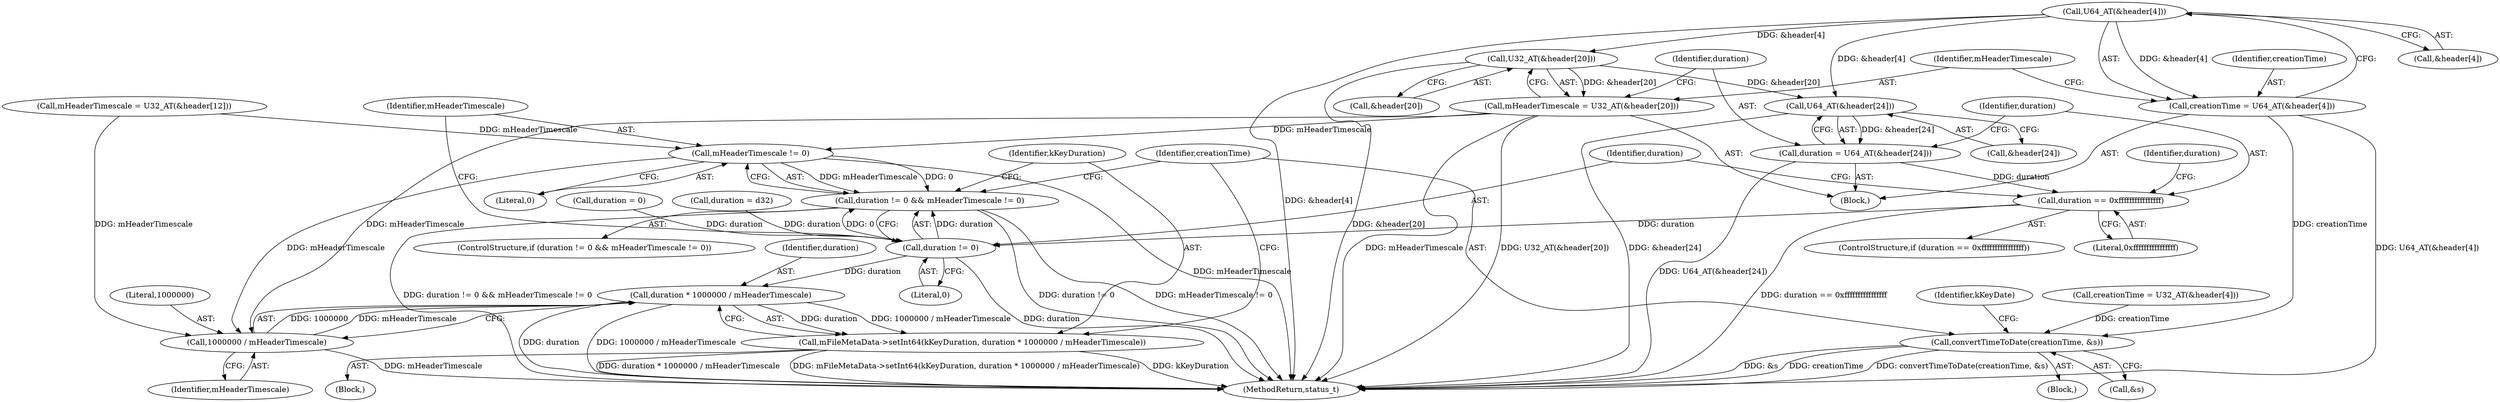 digraph "0_Android_f81038006b4c59a5a148dcad887371206033c28f_2@array" {
"1002673" [label="(Call,U64_AT(&header[4]))"];
"1002671" [label="(Call,creationTime = U64_AT(&header[4]))"];
"1002762" [label="(Call,convertTimeToDate(creationTime, &s))"];
"1002680" [label="(Call,U32_AT(&header[20]))"];
"1002678" [label="(Call,mHeaderTimescale = U32_AT(&header[20]))"];
"1002750" [label="(Call,mHeaderTimescale != 0)"];
"1002746" [label="(Call,duration != 0 && mHeaderTimescale != 0)"];
"1002758" [label="(Call,1000000 / mHeaderTimescale)"];
"1002756" [label="(Call,duration * 1000000 / mHeaderTimescale)"];
"1002754" [label="(Call,mFileMetaData->setInt64(kKeyDuration, duration * 1000000 / mHeaderTimescale))"];
"1002687" [label="(Call,U64_AT(&header[24]))"];
"1002685" [label="(Call,duration = U64_AT(&header[24]))"];
"1002693" [label="(Call,duration == 0xffffffffffffffff)"];
"1002747" [label="(Call,duration != 0)"];
"1002754" [label="(Call,mFileMetaData->setInt64(kKeyDuration, duration * 1000000 / mHeaderTimescale))"];
"1002747" [label="(Call,duration != 0)"];
"1002692" [label="(ControlStructure,if (duration == 0xffffffffffffffff))"];
"1003289" [label="(MethodReturn,status_t)"];
"1002756" [label="(Call,duration * 1000000 / mHeaderTimescale)"];
"1002688" [label="(Call,&header[24])"];
"1002748" [label="(Identifier,duration)"];
"1002679" [label="(Identifier,mHeaderTimescale)"];
"1002758" [label="(Call,1000000 / mHeaderTimescale)"];
"1002752" [label="(Literal,0)"];
"1002697" [label="(Call,duration = 0)"];
"1002763" [label="(Identifier,creationTime)"];
"1002764" [label="(Call,&s)"];
"1002672" [label="(Identifier,creationTime)"];
"1002767" [label="(Identifier,kKeyDate)"];
"1002746" [label="(Call,duration != 0 && mHeaderTimescale != 0)"];
"1002685" [label="(Call,duration = U64_AT(&header[24]))"];
"1002749" [label="(Literal,0)"];
"1002757" [label="(Identifier,duration)"];
"1002687" [label="(Call,U64_AT(&header[24]))"];
"1002760" [label="(Identifier,mHeaderTimescale)"];
"1002686" [label="(Identifier,duration)"];
"1002698" [label="(Identifier,duration)"];
"1002759" [label="(Literal,1000000)"];
"1002755" [label="(Identifier,kKeyDuration)"];
"1002671" [label="(Call,creationTime = U64_AT(&header[4]))"];
"1002670" [label="(Block,)"];
"1002680" [label="(Call,U32_AT(&header[20]))"];
"1002762" [label="(Call,convertTimeToDate(creationTime, &s))"];
"1002694" [label="(Identifier,duration)"];
"1002693" [label="(Call,duration == 0xffffffffffffffff)"];
"1002695" [label="(Literal,0xffffffffffffffff)"];
"1002750" [label="(Call,mHeaderTimescale != 0)"];
"1002719" [label="(Call,mHeaderTimescale = U32_AT(&header[12]))"];
"1002745" [label="(ControlStructure,if (duration != 0 && mHeaderTimescale != 0))"];
"1002712" [label="(Call,creationTime = U32_AT(&header[4]))"];
"1002632" [label="(Block,)"];
"1002681" [label="(Call,&header[20])"];
"1002674" [label="(Call,&header[4])"];
"1002753" [label="(Block,)"];
"1002751" [label="(Identifier,mHeaderTimescale)"];
"1002673" [label="(Call,U64_AT(&header[4]))"];
"1002742" [label="(Call,duration = d32)"];
"1002678" [label="(Call,mHeaderTimescale = U32_AT(&header[20]))"];
"1002673" -> "1002671"  [label="AST: "];
"1002673" -> "1002674"  [label="CFG: "];
"1002674" -> "1002673"  [label="AST: "];
"1002671" -> "1002673"  [label="CFG: "];
"1002673" -> "1003289"  [label="DDG: &header[4]"];
"1002673" -> "1002671"  [label="DDG: &header[4]"];
"1002673" -> "1002680"  [label="DDG: &header[4]"];
"1002673" -> "1002687"  [label="DDG: &header[4]"];
"1002671" -> "1002670"  [label="AST: "];
"1002672" -> "1002671"  [label="AST: "];
"1002679" -> "1002671"  [label="CFG: "];
"1002671" -> "1003289"  [label="DDG: U64_AT(&header[4])"];
"1002671" -> "1002762"  [label="DDG: creationTime"];
"1002762" -> "1002632"  [label="AST: "];
"1002762" -> "1002764"  [label="CFG: "];
"1002763" -> "1002762"  [label="AST: "];
"1002764" -> "1002762"  [label="AST: "];
"1002767" -> "1002762"  [label="CFG: "];
"1002762" -> "1003289"  [label="DDG: convertTimeToDate(creationTime, &s)"];
"1002762" -> "1003289"  [label="DDG: &s"];
"1002762" -> "1003289"  [label="DDG: creationTime"];
"1002712" -> "1002762"  [label="DDG: creationTime"];
"1002680" -> "1002678"  [label="AST: "];
"1002680" -> "1002681"  [label="CFG: "];
"1002681" -> "1002680"  [label="AST: "];
"1002678" -> "1002680"  [label="CFG: "];
"1002680" -> "1003289"  [label="DDG: &header[20]"];
"1002680" -> "1002678"  [label="DDG: &header[20]"];
"1002680" -> "1002687"  [label="DDG: &header[20]"];
"1002678" -> "1002670"  [label="AST: "];
"1002679" -> "1002678"  [label="AST: "];
"1002686" -> "1002678"  [label="CFG: "];
"1002678" -> "1003289"  [label="DDG: U32_AT(&header[20])"];
"1002678" -> "1003289"  [label="DDG: mHeaderTimescale"];
"1002678" -> "1002750"  [label="DDG: mHeaderTimescale"];
"1002678" -> "1002758"  [label="DDG: mHeaderTimescale"];
"1002750" -> "1002746"  [label="AST: "];
"1002750" -> "1002752"  [label="CFG: "];
"1002751" -> "1002750"  [label="AST: "];
"1002752" -> "1002750"  [label="AST: "];
"1002746" -> "1002750"  [label="CFG: "];
"1002750" -> "1003289"  [label="DDG: mHeaderTimescale"];
"1002750" -> "1002746"  [label="DDG: mHeaderTimescale"];
"1002750" -> "1002746"  [label="DDG: 0"];
"1002719" -> "1002750"  [label="DDG: mHeaderTimescale"];
"1002750" -> "1002758"  [label="DDG: mHeaderTimescale"];
"1002746" -> "1002745"  [label="AST: "];
"1002746" -> "1002747"  [label="CFG: "];
"1002747" -> "1002746"  [label="AST: "];
"1002755" -> "1002746"  [label="CFG: "];
"1002763" -> "1002746"  [label="CFG: "];
"1002746" -> "1003289"  [label="DDG: duration != 0"];
"1002746" -> "1003289"  [label="DDG: mHeaderTimescale != 0"];
"1002746" -> "1003289"  [label="DDG: duration != 0 && mHeaderTimescale != 0"];
"1002747" -> "1002746"  [label="DDG: duration"];
"1002747" -> "1002746"  [label="DDG: 0"];
"1002758" -> "1002756"  [label="AST: "];
"1002758" -> "1002760"  [label="CFG: "];
"1002759" -> "1002758"  [label="AST: "];
"1002760" -> "1002758"  [label="AST: "];
"1002756" -> "1002758"  [label="CFG: "];
"1002758" -> "1003289"  [label="DDG: mHeaderTimescale"];
"1002758" -> "1002756"  [label="DDG: 1000000"];
"1002758" -> "1002756"  [label="DDG: mHeaderTimescale"];
"1002719" -> "1002758"  [label="DDG: mHeaderTimescale"];
"1002756" -> "1002754"  [label="AST: "];
"1002757" -> "1002756"  [label="AST: "];
"1002754" -> "1002756"  [label="CFG: "];
"1002756" -> "1003289"  [label="DDG: duration"];
"1002756" -> "1003289"  [label="DDG: 1000000 / mHeaderTimescale"];
"1002756" -> "1002754"  [label="DDG: duration"];
"1002756" -> "1002754"  [label="DDG: 1000000 / mHeaderTimescale"];
"1002747" -> "1002756"  [label="DDG: duration"];
"1002754" -> "1002753"  [label="AST: "];
"1002755" -> "1002754"  [label="AST: "];
"1002763" -> "1002754"  [label="CFG: "];
"1002754" -> "1003289"  [label="DDG: duration * 1000000 / mHeaderTimescale"];
"1002754" -> "1003289"  [label="DDG: mFileMetaData->setInt64(kKeyDuration, duration * 1000000 / mHeaderTimescale)"];
"1002754" -> "1003289"  [label="DDG: kKeyDuration"];
"1002687" -> "1002685"  [label="AST: "];
"1002687" -> "1002688"  [label="CFG: "];
"1002688" -> "1002687"  [label="AST: "];
"1002685" -> "1002687"  [label="CFG: "];
"1002687" -> "1003289"  [label="DDG: &header[24]"];
"1002687" -> "1002685"  [label="DDG: &header[24]"];
"1002685" -> "1002670"  [label="AST: "];
"1002686" -> "1002685"  [label="AST: "];
"1002694" -> "1002685"  [label="CFG: "];
"1002685" -> "1003289"  [label="DDG: U64_AT(&header[24])"];
"1002685" -> "1002693"  [label="DDG: duration"];
"1002693" -> "1002692"  [label="AST: "];
"1002693" -> "1002695"  [label="CFG: "];
"1002694" -> "1002693"  [label="AST: "];
"1002695" -> "1002693"  [label="AST: "];
"1002698" -> "1002693"  [label="CFG: "];
"1002748" -> "1002693"  [label="CFG: "];
"1002693" -> "1003289"  [label="DDG: duration == 0xffffffffffffffff"];
"1002693" -> "1002747"  [label="DDG: duration"];
"1002747" -> "1002749"  [label="CFG: "];
"1002748" -> "1002747"  [label="AST: "];
"1002749" -> "1002747"  [label="AST: "];
"1002751" -> "1002747"  [label="CFG: "];
"1002747" -> "1003289"  [label="DDG: duration"];
"1002697" -> "1002747"  [label="DDG: duration"];
"1002742" -> "1002747"  [label="DDG: duration"];
}
